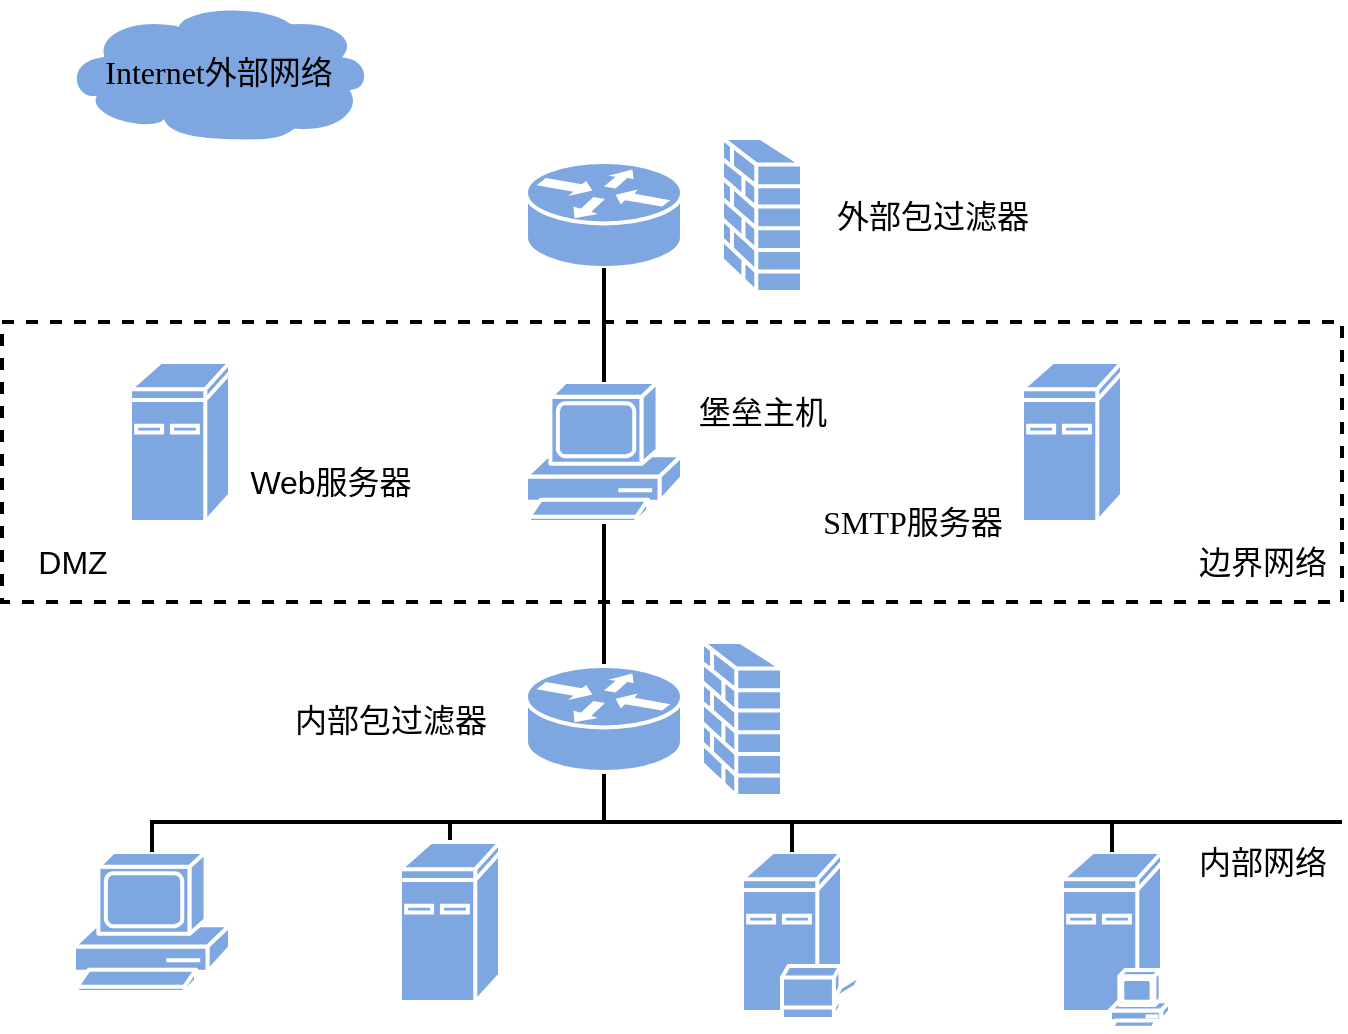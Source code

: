 <mxfile version="17.4.5" type="github">
  <diagram id="nHBJcKgBxQZSZA_yJ_oJ" name="第 1 页">
    <mxGraphModel dx="1589" dy="868" grid="1" gridSize="10" guides="1" tooltips="1" connect="1" arrows="1" fold="1" page="1" pageScale="1" pageWidth="827" pageHeight="1169" math="0" shadow="0">
      <root>
        <mxCell id="0" />
        <mxCell id="1" parent="0" />
        <mxCell id="ek3MGB_Vx_ngcHtbuuWx-22" value="" style="rounded=0;whiteSpace=wrap;html=1;dashed=1;strokeWidth=2;fillColor=none;perimeterSpacing=0;" vertex="1" parent="1">
          <mxGeometry x="50" y="360" width="670" height="140" as="geometry" />
        </mxCell>
        <mxCell id="ek3MGB_Vx_ngcHtbuuWx-1" value="" style="shape=mxgraph.cisco.routers.router;sketch=0;html=1;pointerEvents=1;dashed=0;fillColor=#7EA6E0;strokeColor=#ffffff;strokeWidth=2;verticalLabelPosition=bottom;verticalAlign=top;align=center;outlineConnect=0;" vertex="1" parent="1">
          <mxGeometry x="312" y="280" width="78" height="53" as="geometry" />
        </mxCell>
        <mxCell id="ek3MGB_Vx_ngcHtbuuWx-3" value="" style="shape=mxgraph.cisco.security.firewall;sketch=0;html=1;pointerEvents=1;dashed=0;fillColor=#7EA6E0;strokeColor=#ffffff;strokeWidth=2;verticalLabelPosition=bottom;verticalAlign=top;align=center;outlineConnect=0;direction=east;flipH=1;" vertex="1" parent="1">
          <mxGeometry x="410" y="268" width="40" height="77" as="geometry" />
        </mxCell>
        <mxCell id="ek3MGB_Vx_ngcHtbuuWx-4" value="" style="shape=mxgraph.cisco.storage.cloud;sketch=0;html=1;pointerEvents=1;dashed=0;fillColor=#7EA6E0;strokeColor=#ffffff;strokeWidth=2;verticalLabelPosition=bottom;verticalAlign=top;align=center;outlineConnect=0;" vertex="1" parent="1">
          <mxGeometry x="80" y="200" width="155.08" height="70" as="geometry" />
        </mxCell>
        <mxCell id="ek3MGB_Vx_ngcHtbuuWx-5" value="" style="shape=mxgraph.cisco.computers_and_peripherals.ibm_mini_as400;sketch=0;html=1;pointerEvents=1;dashed=0;fillColor=#7EA6E0;strokeColor=#ffffff;strokeWidth=2;verticalLabelPosition=bottom;verticalAlign=top;align=center;outlineConnect=0;" vertex="1" parent="1">
          <mxGeometry x="114" y="380" width="50" height="80" as="geometry" />
        </mxCell>
        <mxCell id="ek3MGB_Vx_ngcHtbuuWx-7" value="" style="shape=mxgraph.cisco.computers_and_peripherals.ibm_mini_as400;sketch=0;html=1;pointerEvents=1;dashed=0;fillColor=#7EA6E0;strokeColor=#ffffff;strokeWidth=2;verticalLabelPosition=bottom;verticalAlign=top;align=center;outlineConnect=0;" vertex="1" parent="1">
          <mxGeometry x="560" y="380" width="50" height="80" as="geometry" />
        </mxCell>
        <mxCell id="ek3MGB_Vx_ngcHtbuuWx-10" value="" style="shape=mxgraph.cisco.computers_and_peripherals.ibm_mini_as400;sketch=0;html=1;pointerEvents=1;dashed=0;fillColor=#7EA6E0;strokeColor=#ffffff;strokeWidth=2;verticalLabelPosition=bottom;verticalAlign=top;align=center;outlineConnect=0;" vertex="1" parent="1">
          <mxGeometry x="420" y="625" width="50" height="80" as="geometry" />
        </mxCell>
        <mxCell id="ek3MGB_Vx_ngcHtbuuWx-26" value="" style="edgeStyle=orthogonalEdgeStyle;rounded=0;orthogonalLoop=1;jettySize=auto;html=1;strokeWidth=2;endArrow=none;endFill=0;" edge="1" parent="1" source="ek3MGB_Vx_ngcHtbuuWx-12" target="ek3MGB_Vx_ngcHtbuuWx-17">
          <mxGeometry relative="1" as="geometry" />
        </mxCell>
        <mxCell id="ek3MGB_Vx_ngcHtbuuWx-12" value="" style="shape=mxgraph.cisco.computers_and_peripherals.pc;sketch=0;html=1;pointerEvents=1;dashed=0;fillColor=#7EA6E0;strokeColor=#ffffff;strokeWidth=2;verticalLabelPosition=bottom;verticalAlign=top;align=center;outlineConnect=0;" vertex="1" parent="1">
          <mxGeometry x="312" y="390" width="78" height="70" as="geometry" />
        </mxCell>
        <mxCell id="ek3MGB_Vx_ngcHtbuuWx-13" value="" style="shape=mxgraph.cisco.computers_and_peripherals.pc;sketch=0;html=1;pointerEvents=1;dashed=0;fillColor=#7EA6E0;strokeColor=#ffffff;strokeWidth=2;verticalLabelPosition=bottom;verticalAlign=top;align=center;outlineConnect=0;" vertex="1" parent="1">
          <mxGeometry x="86" y="625" width="78" height="70" as="geometry" />
        </mxCell>
        <mxCell id="ek3MGB_Vx_ngcHtbuuWx-15" value="" style="shape=mxgraph.cisco.computers_and_peripherals.ibm_mini_as400;sketch=0;html=1;pointerEvents=1;dashed=0;fillColor=#7EA6E0;strokeColor=#ffffff;strokeWidth=2;verticalLabelPosition=bottom;verticalAlign=top;align=center;outlineConnect=0;" vertex="1" parent="1">
          <mxGeometry x="580" y="625" width="50" height="80" as="geometry" />
        </mxCell>
        <mxCell id="ek3MGB_Vx_ngcHtbuuWx-14" value="" style="shape=mxgraph.cisco.computers_and_peripherals.pc;sketch=0;html=1;pointerEvents=1;dashed=0;fillColor=#7EA6E0;strokeColor=#ffffff;strokeWidth=2;verticalLabelPosition=bottom;verticalAlign=top;align=center;outlineConnect=0;" vertex="1" parent="1">
          <mxGeometry x="604" y="684" width="30" height="30" as="geometry" />
        </mxCell>
        <mxCell id="ek3MGB_Vx_ngcHtbuuWx-27" style="edgeStyle=orthogonalEdgeStyle;rounded=0;orthogonalLoop=1;jettySize=auto;html=1;endArrow=none;endFill=0;strokeWidth=2;" edge="1" parent="1" source="ek3MGB_Vx_ngcHtbuuWx-17" target="ek3MGB_Vx_ngcHtbuuWx-20">
          <mxGeometry relative="1" as="geometry">
            <Array as="points">
              <mxPoint x="351" y="610" />
              <mxPoint x="274" y="610" />
            </Array>
          </mxGeometry>
        </mxCell>
        <mxCell id="ek3MGB_Vx_ngcHtbuuWx-28" style="edgeStyle=orthogonalEdgeStyle;rounded=0;orthogonalLoop=1;jettySize=auto;html=1;endArrow=none;endFill=0;strokeWidth=2;" edge="1" parent="1" source="ek3MGB_Vx_ngcHtbuuWx-17" target="ek3MGB_Vx_ngcHtbuuWx-10">
          <mxGeometry relative="1" as="geometry">
            <Array as="points">
              <mxPoint x="351" y="610" />
              <mxPoint x="445" y="610" />
            </Array>
          </mxGeometry>
        </mxCell>
        <mxCell id="ek3MGB_Vx_ngcHtbuuWx-29" style="edgeStyle=orthogonalEdgeStyle;rounded=0;orthogonalLoop=1;jettySize=auto;html=1;endArrow=none;endFill=0;strokeWidth=2;entryX=0.5;entryY=0;entryDx=0;entryDy=0;entryPerimeter=0;" edge="1" parent="1" source="ek3MGB_Vx_ngcHtbuuWx-17" target="ek3MGB_Vx_ngcHtbuuWx-15">
          <mxGeometry relative="1" as="geometry">
            <Array as="points">
              <mxPoint x="351" y="610" />
              <mxPoint x="605" y="610" />
            </Array>
          </mxGeometry>
        </mxCell>
        <mxCell id="ek3MGB_Vx_ngcHtbuuWx-30" style="edgeStyle=orthogonalEdgeStyle;rounded=0;orthogonalLoop=1;jettySize=auto;html=1;entryX=0.5;entryY=0;entryDx=0;entryDy=0;entryPerimeter=0;endArrow=none;endFill=0;strokeWidth=2;" edge="1" parent="1" source="ek3MGB_Vx_ngcHtbuuWx-17" target="ek3MGB_Vx_ngcHtbuuWx-13">
          <mxGeometry relative="1" as="geometry">
            <Array as="points">
              <mxPoint x="351" y="610" />
              <mxPoint x="125" y="610" />
            </Array>
          </mxGeometry>
        </mxCell>
        <mxCell id="ek3MGB_Vx_ngcHtbuuWx-41" style="edgeStyle=orthogonalEdgeStyle;rounded=0;orthogonalLoop=1;jettySize=auto;html=1;fontFamily=Georgia;fontSize=16;endArrow=none;endFill=0;strokeWidth=2;" edge="1" parent="1" source="ek3MGB_Vx_ngcHtbuuWx-17">
          <mxGeometry relative="1" as="geometry">
            <mxPoint x="710" y="610" as="targetPoint" />
            <Array as="points">
              <mxPoint x="351" y="610" />
              <mxPoint x="720" y="610" />
            </Array>
          </mxGeometry>
        </mxCell>
        <mxCell id="ek3MGB_Vx_ngcHtbuuWx-17" value="" style="shape=mxgraph.cisco.routers.router;sketch=0;html=1;pointerEvents=1;dashed=0;fillColor=#7EA6E0;strokeColor=#ffffff;strokeWidth=2;verticalLabelPosition=bottom;verticalAlign=top;align=center;outlineConnect=0;" vertex="1" parent="1">
          <mxGeometry x="312" y="532" width="78" height="53" as="geometry" />
        </mxCell>
        <mxCell id="ek3MGB_Vx_ngcHtbuuWx-18" value="" style="shape=mxgraph.cisco.security.firewall;sketch=0;html=1;pointerEvents=1;dashed=0;fillColor=#7EA6E0;strokeColor=#ffffff;strokeWidth=2;verticalLabelPosition=bottom;verticalAlign=top;align=center;outlineConnect=0;direction=east;flipH=1;" vertex="1" parent="1">
          <mxGeometry x="400" y="520" width="40" height="77" as="geometry" />
        </mxCell>
        <mxCell id="ek3MGB_Vx_ngcHtbuuWx-19" value="" style="shape=mxgraph.cisco.computers_and_peripherals.printer;sketch=0;html=1;pointerEvents=1;dashed=0;fillColor=#7EA6E0;strokeColor=#ffffff;strokeWidth=2;verticalLabelPosition=bottom;verticalAlign=top;align=center;outlineConnect=0;" vertex="1" parent="1">
          <mxGeometry x="440" y="682" width="40" height="26.5" as="geometry" />
        </mxCell>
        <mxCell id="ek3MGB_Vx_ngcHtbuuWx-20" value="" style="shape=mxgraph.cisco.computers_and_peripherals.ibm_mini_as400;sketch=0;html=1;pointerEvents=1;dashed=0;fillColor=#7EA6E0;strokeColor=#ffffff;strokeWidth=2;verticalLabelPosition=bottom;verticalAlign=top;align=center;outlineConnect=0;" vertex="1" parent="1">
          <mxGeometry x="249" y="620" width="50" height="80" as="geometry" />
        </mxCell>
        <mxCell id="ek3MGB_Vx_ngcHtbuuWx-21" value="" style="shape=image;html=1;verticalAlign=top;verticalLabelPosition=bottom;labelBackgroundColor=#ffffff;imageAspect=0;aspect=fixed;image=https://cdn2.iconfinder.com/data/icons/harry-potter-outline-collection-1/60/12_-_Harry_Potter_-_Outline_-_Harrys_Lightning_Scar-128.png;rotation=-60;" vertex="1" parent="1">
          <mxGeometry x="235.08" y="229.16" width="77.84" height="77.84" as="geometry" />
        </mxCell>
        <mxCell id="ek3MGB_Vx_ngcHtbuuWx-24" value="" style="endArrow=none;html=1;rounded=0;entryX=0.5;entryY=1;entryDx=0;entryDy=0;entryPerimeter=0;strokeWidth=2;" edge="1" parent="1" source="ek3MGB_Vx_ngcHtbuuWx-12" target="ek3MGB_Vx_ngcHtbuuWx-1">
          <mxGeometry width="50" height="50" relative="1" as="geometry">
            <mxPoint x="380" y="570" as="sourcePoint" />
            <mxPoint x="430" y="520" as="targetPoint" />
          </mxGeometry>
        </mxCell>
        <mxCell id="ek3MGB_Vx_ngcHtbuuWx-33" value="DMZ" style="text;html=1;align=center;verticalAlign=middle;resizable=0;points=[];autosize=1;strokeColor=none;fillColor=none;fontSize=16;" vertex="1" parent="1">
          <mxGeometry x="60" y="470" width="50" height="20" as="geometry" />
        </mxCell>
        <mxCell id="ek3MGB_Vx_ngcHtbuuWx-34" value="Web服务器" style="text;html=1;align=center;verticalAlign=middle;resizable=0;points=[];autosize=1;strokeColor=none;fillColor=none;fontSize=16;" vertex="1" parent="1">
          <mxGeometry x="164" y="430" width="100" height="20" as="geometry" />
        </mxCell>
        <mxCell id="ek3MGB_Vx_ngcHtbuuWx-35" value="&lt;font face=&quot;Georgia&quot;&gt;堡垒主机&lt;/font&gt;" style="text;html=1;align=center;verticalAlign=middle;resizable=0;points=[];autosize=1;strokeColor=none;fillColor=none;fontSize=16;" vertex="1" parent="1">
          <mxGeometry x="390" y="390" width="80" height="30" as="geometry" />
        </mxCell>
        <mxCell id="ek3MGB_Vx_ngcHtbuuWx-36" value="边界网络" style="text;html=1;align=center;verticalAlign=middle;resizable=0;points=[];autosize=1;strokeColor=none;fillColor=none;fontSize=16;fontFamily=Georgia;" vertex="1" parent="1">
          <mxGeometry x="640" y="470" width="80" height="20" as="geometry" />
        </mxCell>
        <mxCell id="ek3MGB_Vx_ngcHtbuuWx-37" value="SMTP服务器" style="text;html=1;align=center;verticalAlign=middle;resizable=0;points=[];autosize=1;strokeColor=none;fillColor=none;fontSize=16;fontFamily=Georgia;" vertex="1" parent="1">
          <mxGeometry x="450" y="450" width="110" height="20" as="geometry" />
        </mxCell>
        <mxCell id="ek3MGB_Vx_ngcHtbuuWx-38" value="外部包过滤器" style="text;html=1;align=center;verticalAlign=middle;resizable=0;points=[];autosize=1;strokeColor=none;fillColor=none;fontSize=16;fontFamily=Georgia;" vertex="1" parent="1">
          <mxGeometry x="460" y="296.5" width="110" height="20" as="geometry" />
        </mxCell>
        <mxCell id="ek3MGB_Vx_ngcHtbuuWx-39" value="Internet外部网络" style="text;html=1;align=center;verticalAlign=middle;resizable=0;points=[];autosize=1;strokeColor=none;fillColor=none;fontSize=16;fontFamily=Georgia;" vertex="1" parent="1">
          <mxGeometry x="87.54" y="225" width="140" height="20" as="geometry" />
        </mxCell>
        <mxCell id="ek3MGB_Vx_ngcHtbuuWx-40" value="内部包过滤器" style="text;html=1;align=center;verticalAlign=middle;resizable=0;points=[];autosize=1;strokeColor=none;fillColor=none;fontSize=16;fontFamily=Georgia;" vertex="1" parent="1">
          <mxGeometry x="189" y="548.5" width="110" height="20" as="geometry" />
        </mxCell>
        <mxCell id="ek3MGB_Vx_ngcHtbuuWx-42" value="内部网络" style="text;html=1;align=center;verticalAlign=middle;resizable=0;points=[];autosize=1;strokeColor=none;fillColor=none;fontSize=16;fontFamily=Georgia;" vertex="1" parent="1">
          <mxGeometry x="640" y="620" width="80" height="20" as="geometry" />
        </mxCell>
      </root>
    </mxGraphModel>
  </diagram>
</mxfile>
